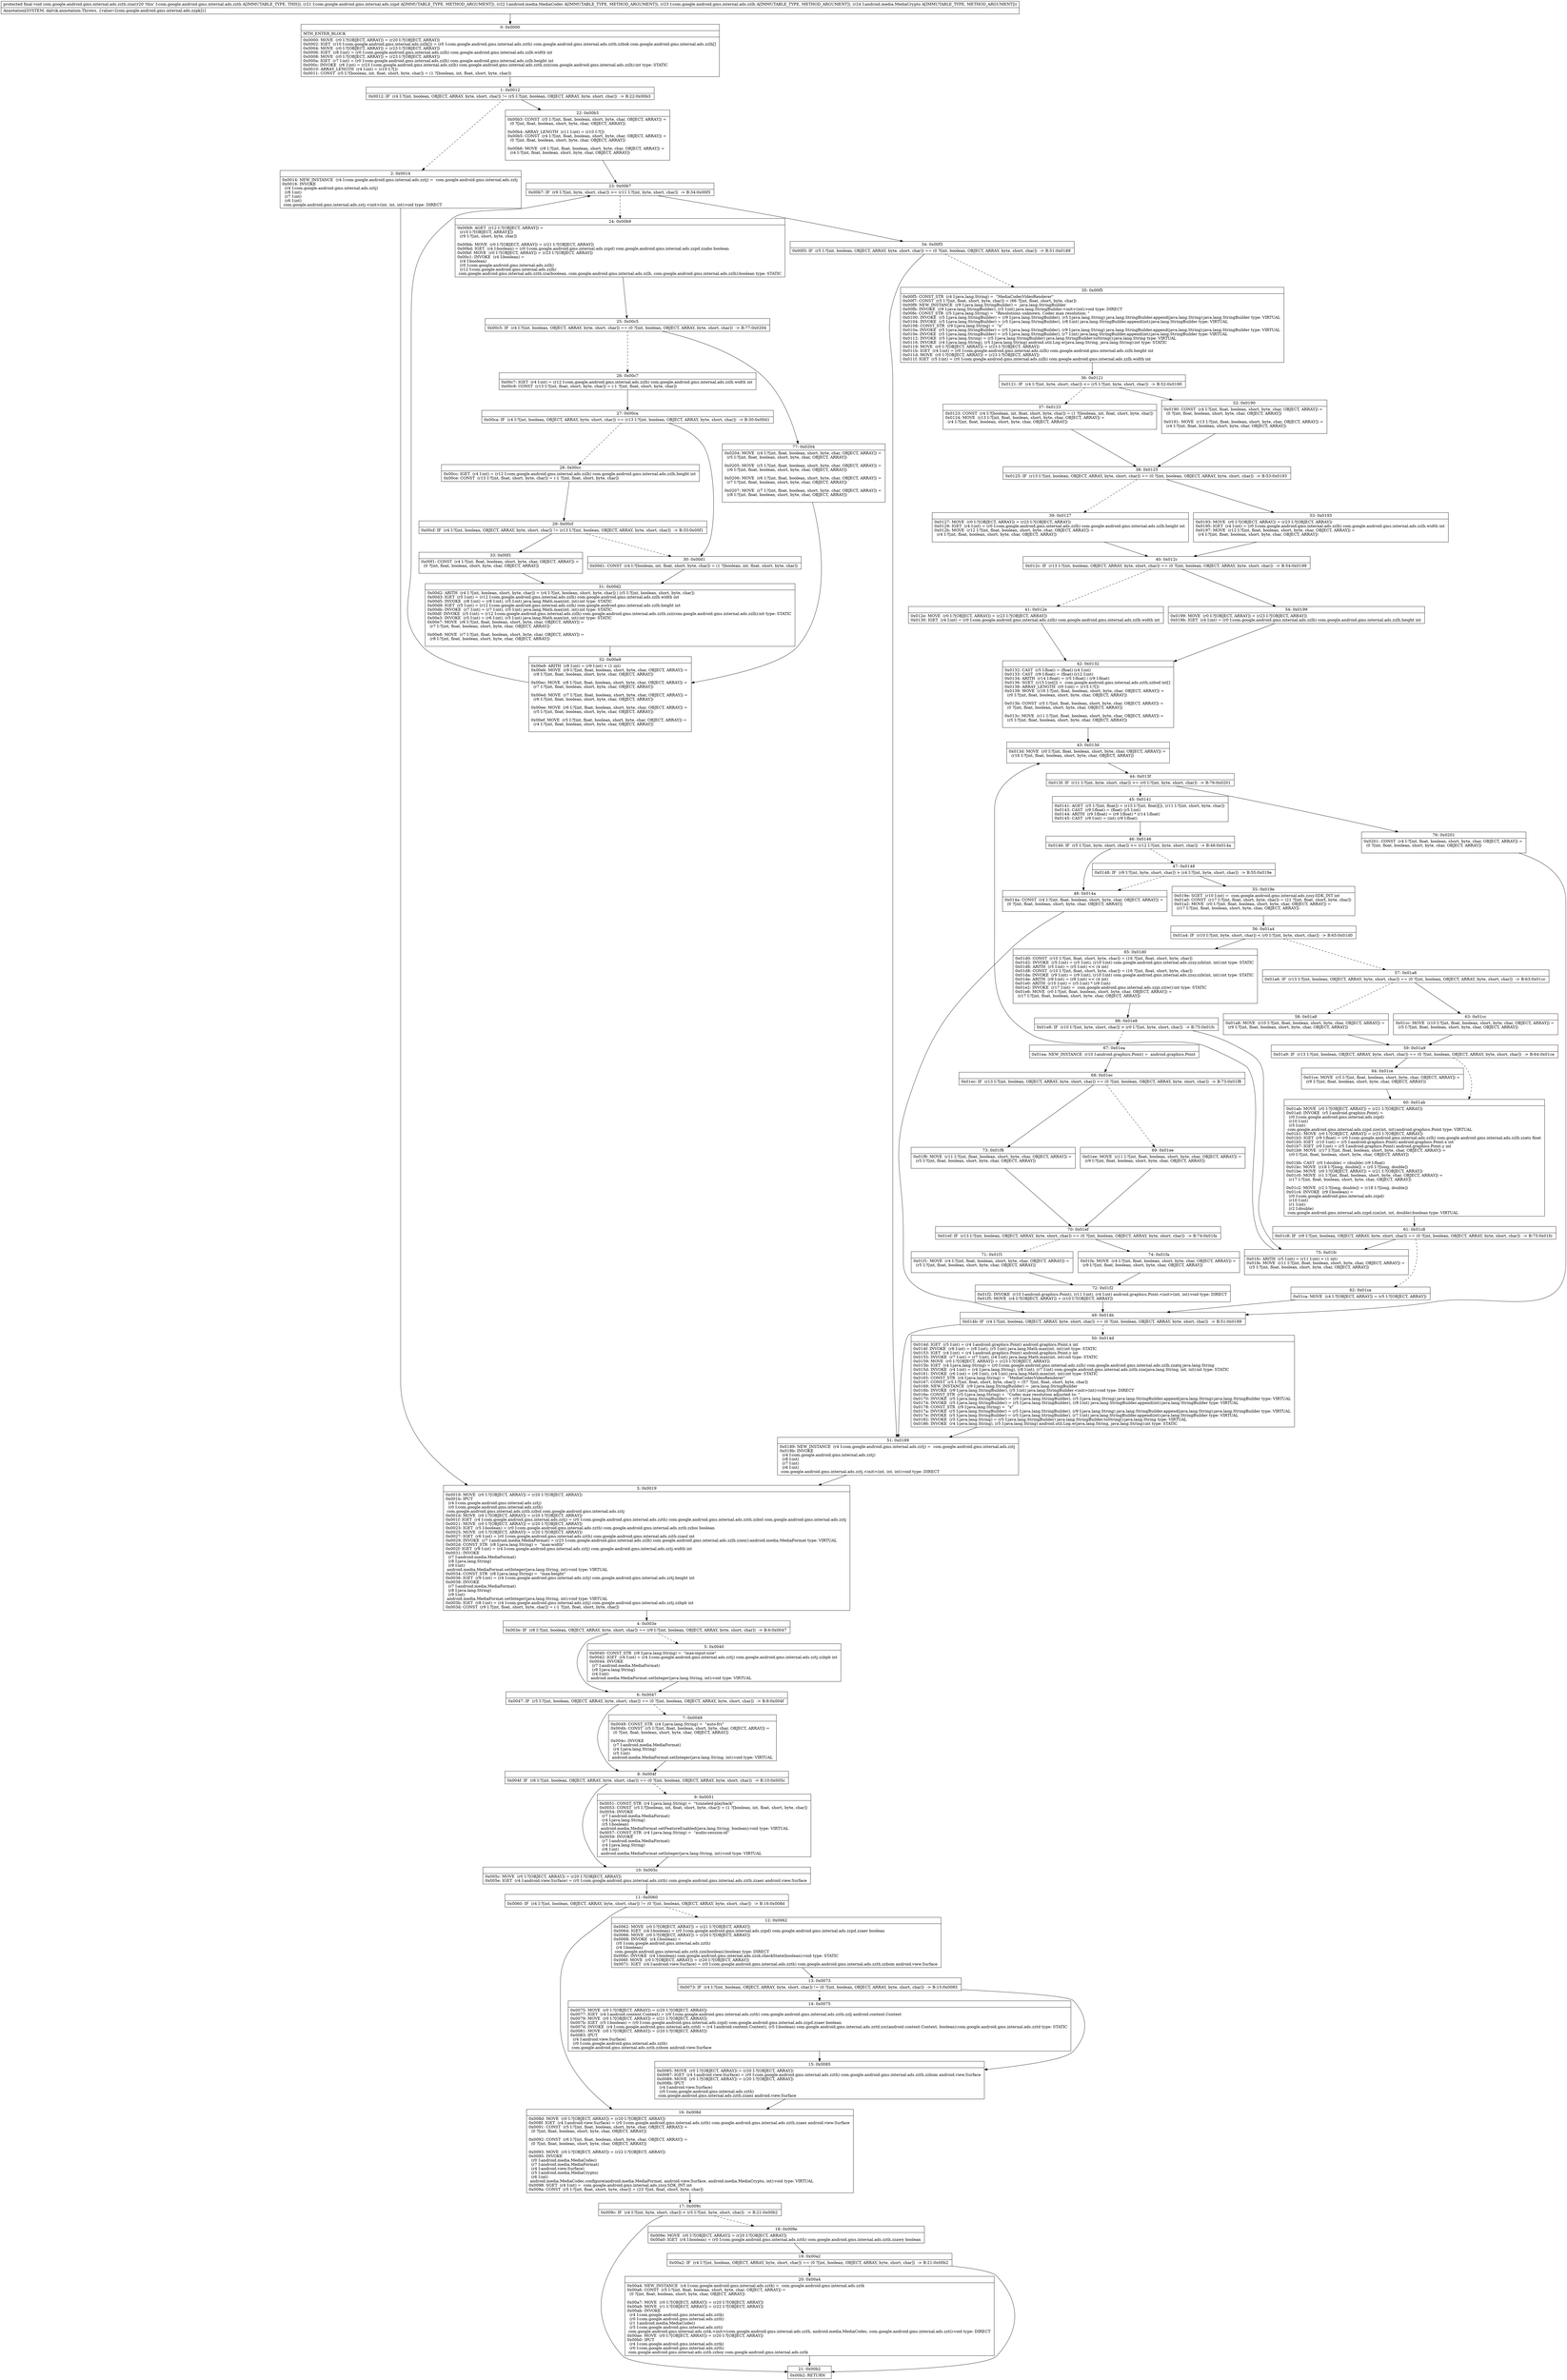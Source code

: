 digraph "CFG forcom.google.android.gms.internal.ads.zzth.zza(Lcom\/google\/android\/gms\/internal\/ads\/zzpd;Landroid\/media\/MediaCodec;Lcom\/google\/android\/gms\/internal\/ads\/zzlh;Landroid\/media\/MediaCrypto;)V" {
Node_0 [shape=record,label="{0\:\ 0x0000|MTH_ENTER_BLOCK\l|0x0000: MOVE  (r0 I:?[OBJECT, ARRAY]) = (r20 I:?[OBJECT, ARRAY]) \l0x0002: IGET  (r10 I:com.google.android.gms.internal.ads.zzlh[]) = (r0 I:com.google.android.gms.internal.ads.zzth) com.google.android.gms.internal.ads.zzth.zzbok com.google.android.gms.internal.ads.zzlh[] \l0x0004: MOVE  (r0 I:?[OBJECT, ARRAY]) = (r23 I:?[OBJECT, ARRAY]) \l0x0006: IGET  (r8 I:int) = (r0 I:com.google.android.gms.internal.ads.zzlh) com.google.android.gms.internal.ads.zzlh.width int \l0x0008: MOVE  (r0 I:?[OBJECT, ARRAY]) = (r23 I:?[OBJECT, ARRAY]) \l0x000a: IGET  (r7 I:int) = (r0 I:com.google.android.gms.internal.ads.zzlh) com.google.android.gms.internal.ads.zzlh.height int \l0x000c: INVOKE  (r6 I:int) = (r23 I:com.google.android.gms.internal.ads.zzlh) com.google.android.gms.internal.ads.zzth.zzi(com.google.android.gms.internal.ads.zzlh):int type: STATIC \l0x0010: ARRAY_LENGTH  (r4 I:int) = (r10 I:?[]) \l0x0011: CONST  (r5 I:?[boolean, int, float, short, byte, char]) = (1 ?[boolean, int, float, short, byte, char]) \l}"];
Node_1 [shape=record,label="{1\:\ 0x0012|0x0012: IF  (r4 I:?[int, boolean, OBJECT, ARRAY, byte, short, char]) != (r5 I:?[int, boolean, OBJECT, ARRAY, byte, short, char])  \-\> B:22:0x00b3 \l}"];
Node_2 [shape=record,label="{2\:\ 0x0014|0x0014: NEW_INSTANCE  (r4 I:com.google.android.gms.internal.ads.zztj) =  com.google.android.gms.internal.ads.zztj \l0x0016: INVOKE  \l  (r4 I:com.google.android.gms.internal.ads.zztj)\l  (r8 I:int)\l  (r7 I:int)\l  (r6 I:int)\l com.google.android.gms.internal.ads.zztj.\<init\>(int, int, int):void type: DIRECT \l}"];
Node_3 [shape=record,label="{3\:\ 0x0019|0x0019: MOVE  (r0 I:?[OBJECT, ARRAY]) = (r20 I:?[OBJECT, ARRAY]) \l0x001b: IPUT  \l  (r4 I:com.google.android.gms.internal.ads.zztj)\l  (r0 I:com.google.android.gms.internal.ads.zzth)\l com.google.android.gms.internal.ads.zzth.zzbol com.google.android.gms.internal.ads.zztj \l0x001d: MOVE  (r0 I:?[OBJECT, ARRAY]) = (r20 I:?[OBJECT, ARRAY]) \l0x001f: IGET  (r4 I:com.google.android.gms.internal.ads.zztj) = (r0 I:com.google.android.gms.internal.ads.zzth) com.google.android.gms.internal.ads.zzth.zzbol com.google.android.gms.internal.ads.zztj \l0x0021: MOVE  (r0 I:?[OBJECT, ARRAY]) = (r20 I:?[OBJECT, ARRAY]) \l0x0023: IGET  (r5 I:boolean) = (r0 I:com.google.android.gms.internal.ads.zzth) com.google.android.gms.internal.ads.zzth.zzboi boolean \l0x0025: MOVE  (r0 I:?[OBJECT, ARRAY]) = (r20 I:?[OBJECT, ARRAY]) \l0x0027: IGET  (r6 I:int) = (r0 I:com.google.android.gms.internal.ads.zzth) com.google.android.gms.internal.ads.zzth.zzaul int \l0x0029: INVOKE  (r7 I:android.media.MediaFormat) = (r23 I:com.google.android.gms.internal.ads.zzlh) com.google.android.gms.internal.ads.zzlh.zzen():android.media.MediaFormat type: VIRTUAL \l0x002d: CONST_STR  (r8 I:java.lang.String) =  \"max\-width\" \l0x002f: IGET  (r9 I:int) = (r4 I:com.google.android.gms.internal.ads.zztj) com.google.android.gms.internal.ads.zztj.width int \l0x0031: INVOKE  \l  (r7 I:android.media.MediaFormat)\l  (r8 I:java.lang.String)\l  (r9 I:int)\l android.media.MediaFormat.setInteger(java.lang.String, int):void type: VIRTUAL \l0x0034: CONST_STR  (r8 I:java.lang.String) =  \"max\-height\" \l0x0036: IGET  (r9 I:int) = (r4 I:com.google.android.gms.internal.ads.zztj) com.google.android.gms.internal.ads.zztj.height int \l0x0038: INVOKE  \l  (r7 I:android.media.MediaFormat)\l  (r8 I:java.lang.String)\l  (r9 I:int)\l android.media.MediaFormat.setInteger(java.lang.String, int):void type: VIRTUAL \l0x003b: IGET  (r8 I:int) = (r4 I:com.google.android.gms.internal.ads.zztj) com.google.android.gms.internal.ads.zztj.zzbpb int \l0x003d: CONST  (r9 I:?[int, float, short, byte, char]) = (\-1 ?[int, float, short, byte, char]) \l}"];
Node_4 [shape=record,label="{4\:\ 0x003e|0x003e: IF  (r8 I:?[int, boolean, OBJECT, ARRAY, byte, short, char]) == (r9 I:?[int, boolean, OBJECT, ARRAY, byte, short, char])  \-\> B:6:0x0047 \l}"];
Node_5 [shape=record,label="{5\:\ 0x0040|0x0040: CONST_STR  (r8 I:java.lang.String) =  \"max\-input\-size\" \l0x0042: IGET  (r4 I:int) = (r4 I:com.google.android.gms.internal.ads.zztj) com.google.android.gms.internal.ads.zztj.zzbpb int \l0x0044: INVOKE  \l  (r7 I:android.media.MediaFormat)\l  (r8 I:java.lang.String)\l  (r4 I:int)\l android.media.MediaFormat.setInteger(java.lang.String, int):void type: VIRTUAL \l}"];
Node_6 [shape=record,label="{6\:\ 0x0047|0x0047: IF  (r5 I:?[int, boolean, OBJECT, ARRAY, byte, short, char]) == (0 ?[int, boolean, OBJECT, ARRAY, byte, short, char])  \-\> B:8:0x004f \l}"];
Node_7 [shape=record,label="{7\:\ 0x0049|0x0049: CONST_STR  (r4 I:java.lang.String) =  \"auto\-frc\" \l0x004b: CONST  (r5 I:?[int, float, boolean, short, byte, char, OBJECT, ARRAY]) = \l  (0 ?[int, float, boolean, short, byte, char, OBJECT, ARRAY])\l \l0x004c: INVOKE  \l  (r7 I:android.media.MediaFormat)\l  (r4 I:java.lang.String)\l  (r5 I:int)\l android.media.MediaFormat.setInteger(java.lang.String, int):void type: VIRTUAL \l}"];
Node_8 [shape=record,label="{8\:\ 0x004f|0x004f: IF  (r6 I:?[int, boolean, OBJECT, ARRAY, byte, short, char]) == (0 ?[int, boolean, OBJECT, ARRAY, byte, short, char])  \-\> B:10:0x005c \l}"];
Node_9 [shape=record,label="{9\:\ 0x0051|0x0051: CONST_STR  (r4 I:java.lang.String) =  \"tunneled\-playback\" \l0x0053: CONST  (r5 I:?[boolean, int, float, short, byte, char]) = (1 ?[boolean, int, float, short, byte, char]) \l0x0054: INVOKE  \l  (r7 I:android.media.MediaFormat)\l  (r4 I:java.lang.String)\l  (r5 I:boolean)\l android.media.MediaFormat.setFeatureEnabled(java.lang.String, boolean):void type: VIRTUAL \l0x0057: CONST_STR  (r4 I:java.lang.String) =  \"audio\-session\-id\" \l0x0059: INVOKE  \l  (r7 I:android.media.MediaFormat)\l  (r4 I:java.lang.String)\l  (r6 I:int)\l android.media.MediaFormat.setInteger(java.lang.String, int):void type: VIRTUAL \l}"];
Node_10 [shape=record,label="{10\:\ 0x005c|0x005c: MOVE  (r0 I:?[OBJECT, ARRAY]) = (r20 I:?[OBJECT, ARRAY]) \l0x005e: IGET  (r4 I:android.view.Surface) = (r0 I:com.google.android.gms.internal.ads.zzth) com.google.android.gms.internal.ads.zzth.zzaez android.view.Surface \l}"];
Node_11 [shape=record,label="{11\:\ 0x0060|0x0060: IF  (r4 I:?[int, boolean, OBJECT, ARRAY, byte, short, char]) != (0 ?[int, boolean, OBJECT, ARRAY, byte, short, char])  \-\> B:16:0x008d \l}"];
Node_12 [shape=record,label="{12\:\ 0x0062|0x0062: MOVE  (r0 I:?[OBJECT, ARRAY]) = (r21 I:?[OBJECT, ARRAY]) \l0x0064: IGET  (r4 I:boolean) = (r0 I:com.google.android.gms.internal.ads.zzpd) com.google.android.gms.internal.ads.zzpd.zzaer boolean \l0x0066: MOVE  (r0 I:?[OBJECT, ARRAY]) = (r20 I:?[OBJECT, ARRAY]) \l0x0068: INVOKE  (r4 I:boolean) = \l  (r0 I:com.google.android.gms.internal.ads.zzth)\l  (r4 I:boolean)\l com.google.android.gms.internal.ads.zzth.zzn(boolean):boolean type: DIRECT \l0x006c: INVOKE  (r4 I:boolean) com.google.android.gms.internal.ads.zzsk.checkState(boolean):void type: STATIC \l0x006f: MOVE  (r0 I:?[OBJECT, ARRAY]) = (r20 I:?[OBJECT, ARRAY]) \l0x0071: IGET  (r4 I:android.view.Surface) = (r0 I:com.google.android.gms.internal.ads.zzth) com.google.android.gms.internal.ads.zzth.zzbom android.view.Surface \l}"];
Node_13 [shape=record,label="{13\:\ 0x0073|0x0073: IF  (r4 I:?[int, boolean, OBJECT, ARRAY, byte, short, char]) != (0 ?[int, boolean, OBJECT, ARRAY, byte, short, char])  \-\> B:15:0x0085 \l}"];
Node_14 [shape=record,label="{14\:\ 0x0075|0x0075: MOVE  (r0 I:?[OBJECT, ARRAY]) = (r20 I:?[OBJECT, ARRAY]) \l0x0077: IGET  (r4 I:android.content.Context) = (r0 I:com.google.android.gms.internal.ads.zzth) com.google.android.gms.internal.ads.zzth.zzlj android.content.Context \l0x0079: MOVE  (r0 I:?[OBJECT, ARRAY]) = (r21 I:?[OBJECT, ARRAY]) \l0x007b: IGET  (r5 I:boolean) = (r0 I:com.google.android.gms.internal.ads.zzpd) com.google.android.gms.internal.ads.zzpd.zzaer boolean \l0x007d: INVOKE  (r4 I:com.google.android.gms.internal.ads.zztd) = (r4 I:android.content.Context), (r5 I:boolean) com.google.android.gms.internal.ads.zztd.zzc(android.content.Context, boolean):com.google.android.gms.internal.ads.zztd type: STATIC \l0x0081: MOVE  (r0 I:?[OBJECT, ARRAY]) = (r20 I:?[OBJECT, ARRAY]) \l0x0083: IPUT  \l  (r4 I:android.view.Surface)\l  (r0 I:com.google.android.gms.internal.ads.zzth)\l com.google.android.gms.internal.ads.zzth.zzbom android.view.Surface \l}"];
Node_15 [shape=record,label="{15\:\ 0x0085|0x0085: MOVE  (r0 I:?[OBJECT, ARRAY]) = (r20 I:?[OBJECT, ARRAY]) \l0x0087: IGET  (r4 I:android.view.Surface) = (r0 I:com.google.android.gms.internal.ads.zzth) com.google.android.gms.internal.ads.zzth.zzbom android.view.Surface \l0x0089: MOVE  (r0 I:?[OBJECT, ARRAY]) = (r20 I:?[OBJECT, ARRAY]) \l0x008b: IPUT  \l  (r4 I:android.view.Surface)\l  (r0 I:com.google.android.gms.internal.ads.zzth)\l com.google.android.gms.internal.ads.zzth.zzaez android.view.Surface \l}"];
Node_16 [shape=record,label="{16\:\ 0x008d|0x008d: MOVE  (r0 I:?[OBJECT, ARRAY]) = (r20 I:?[OBJECT, ARRAY]) \l0x008f: IGET  (r4 I:android.view.Surface) = (r0 I:com.google.android.gms.internal.ads.zzth) com.google.android.gms.internal.ads.zzth.zzaez android.view.Surface \l0x0091: CONST  (r5 I:?[int, float, boolean, short, byte, char, OBJECT, ARRAY]) = \l  (0 ?[int, float, boolean, short, byte, char, OBJECT, ARRAY])\l \l0x0092: CONST  (r6 I:?[int, float, boolean, short, byte, char, OBJECT, ARRAY]) = \l  (0 ?[int, float, boolean, short, byte, char, OBJECT, ARRAY])\l \l0x0093: MOVE  (r0 I:?[OBJECT, ARRAY]) = (r22 I:?[OBJECT, ARRAY]) \l0x0095: INVOKE  \l  (r0 I:android.media.MediaCodec)\l  (r7 I:android.media.MediaFormat)\l  (r4 I:android.view.Surface)\l  (r5 I:android.media.MediaCrypto)\l  (r6 I:int)\l android.media.MediaCodec.configure(android.media.MediaFormat, android.view.Surface, android.media.MediaCrypto, int):void type: VIRTUAL \l0x0098: SGET  (r4 I:int) =  com.google.android.gms.internal.ads.zzsy.SDK_INT int \l0x009a: CONST  (r5 I:?[int, float, short, byte, char]) = (23 ?[int, float, short, byte, char]) \l}"];
Node_17 [shape=record,label="{17\:\ 0x009c|0x009c: IF  (r4 I:?[int, byte, short, char]) \< (r5 I:?[int, byte, short, char])  \-\> B:21:0x00b2 \l}"];
Node_18 [shape=record,label="{18\:\ 0x009e|0x009e: MOVE  (r0 I:?[OBJECT, ARRAY]) = (r20 I:?[OBJECT, ARRAY]) \l0x00a0: IGET  (r4 I:boolean) = (r0 I:com.google.android.gms.internal.ads.zzth) com.google.android.gms.internal.ads.zzth.zzawy boolean \l}"];
Node_19 [shape=record,label="{19\:\ 0x00a2|0x00a2: IF  (r4 I:?[int, boolean, OBJECT, ARRAY, byte, short, char]) == (0 ?[int, boolean, OBJECT, ARRAY, byte, short, char])  \-\> B:21:0x00b2 \l}"];
Node_20 [shape=record,label="{20\:\ 0x00a4|0x00a4: NEW_INSTANCE  (r4 I:com.google.android.gms.internal.ads.zztk) =  com.google.android.gms.internal.ads.zztk \l0x00a6: CONST  (r5 I:?[int, float, boolean, short, byte, char, OBJECT, ARRAY]) = \l  (0 ?[int, float, boolean, short, byte, char, OBJECT, ARRAY])\l \l0x00a7: MOVE  (r0 I:?[OBJECT, ARRAY]) = (r20 I:?[OBJECT, ARRAY]) \l0x00a9: MOVE  (r1 I:?[OBJECT, ARRAY]) = (r22 I:?[OBJECT, ARRAY]) \l0x00ab: INVOKE  \l  (r4 I:com.google.android.gms.internal.ads.zztk)\l  (r0 I:com.google.android.gms.internal.ads.zzth)\l  (r1 I:android.media.MediaCodec)\l  (r5 I:com.google.android.gms.internal.ads.zzti)\l com.google.android.gms.internal.ads.zztk.\<init\>(com.google.android.gms.internal.ads.zzth, android.media.MediaCodec, com.google.android.gms.internal.ads.zzti):void type: DIRECT \l0x00ae: MOVE  (r0 I:?[OBJECT, ARRAY]) = (r20 I:?[OBJECT, ARRAY]) \l0x00b0: IPUT  \l  (r4 I:com.google.android.gms.internal.ads.zztk)\l  (r0 I:com.google.android.gms.internal.ads.zzth)\l com.google.android.gms.internal.ads.zzth.zzboy com.google.android.gms.internal.ads.zztk \l}"];
Node_21 [shape=record,label="{21\:\ 0x00b2|0x00b2: RETURN   \l}"];
Node_22 [shape=record,label="{22\:\ 0x00b3|0x00b3: CONST  (r5 I:?[int, float, boolean, short, byte, char, OBJECT, ARRAY]) = \l  (0 ?[int, float, boolean, short, byte, char, OBJECT, ARRAY])\l \l0x00b4: ARRAY_LENGTH  (r11 I:int) = (r10 I:?[]) \l0x00b5: CONST  (r4 I:?[int, float, boolean, short, byte, char, OBJECT, ARRAY]) = \l  (0 ?[int, float, boolean, short, byte, char, OBJECT, ARRAY])\l \l0x00b6: MOVE  (r9 I:?[int, float, boolean, short, byte, char, OBJECT, ARRAY]) = \l  (r4 I:?[int, float, boolean, short, byte, char, OBJECT, ARRAY])\l \l}"];
Node_23 [shape=record,label="{23\:\ 0x00b7|0x00b7: IF  (r9 I:?[int, byte, short, char]) \>= (r11 I:?[int, byte, short, char])  \-\> B:34:0x00f3 \l}"];
Node_24 [shape=record,label="{24\:\ 0x00b9|0x00b9: AGET  (r12 I:?[OBJECT, ARRAY]) = \l  (r10 I:?[OBJECT, ARRAY][])\l  (r9 I:?[int, short, byte, char])\l \l0x00bb: MOVE  (r0 I:?[OBJECT, ARRAY]) = (r21 I:?[OBJECT, ARRAY]) \l0x00bd: IGET  (r4 I:boolean) = (r0 I:com.google.android.gms.internal.ads.zzpd) com.google.android.gms.internal.ads.zzpd.zzabo boolean \l0x00bf: MOVE  (r0 I:?[OBJECT, ARRAY]) = (r23 I:?[OBJECT, ARRAY]) \l0x00c1: INVOKE  (r4 I:boolean) = \l  (r4 I:boolean)\l  (r0 I:com.google.android.gms.internal.ads.zzlh)\l  (r12 I:com.google.android.gms.internal.ads.zzlh)\l com.google.android.gms.internal.ads.zzth.zza(boolean, com.google.android.gms.internal.ads.zzlh, com.google.android.gms.internal.ads.zzlh):boolean type: STATIC \l}"];
Node_25 [shape=record,label="{25\:\ 0x00c5|0x00c5: IF  (r4 I:?[int, boolean, OBJECT, ARRAY, byte, short, char]) == (0 ?[int, boolean, OBJECT, ARRAY, byte, short, char])  \-\> B:77:0x0204 \l}"];
Node_26 [shape=record,label="{26\:\ 0x00c7|0x00c7: IGET  (r4 I:int) = (r12 I:com.google.android.gms.internal.ads.zzlh) com.google.android.gms.internal.ads.zzlh.width int \l0x00c9: CONST  (r13 I:?[int, float, short, byte, char]) = (\-1 ?[int, float, short, byte, char]) \l}"];
Node_27 [shape=record,label="{27\:\ 0x00ca|0x00ca: IF  (r4 I:?[int, boolean, OBJECT, ARRAY, byte, short, char]) == (r13 I:?[int, boolean, OBJECT, ARRAY, byte, short, char])  \-\> B:30:0x00d1 \l}"];
Node_28 [shape=record,label="{28\:\ 0x00cc|0x00cc: IGET  (r4 I:int) = (r12 I:com.google.android.gms.internal.ads.zzlh) com.google.android.gms.internal.ads.zzlh.height int \l0x00ce: CONST  (r13 I:?[int, float, short, byte, char]) = (\-1 ?[int, float, short, byte, char]) \l}"];
Node_29 [shape=record,label="{29\:\ 0x00cf|0x00cf: IF  (r4 I:?[int, boolean, OBJECT, ARRAY, byte, short, char]) != (r13 I:?[int, boolean, OBJECT, ARRAY, byte, short, char])  \-\> B:33:0x00f1 \l}"];
Node_30 [shape=record,label="{30\:\ 0x00d1|0x00d1: CONST  (r4 I:?[boolean, int, float, short, byte, char]) = (1 ?[boolean, int, float, short, byte, char]) \l}"];
Node_31 [shape=record,label="{31\:\ 0x00d2|0x00d2: ARITH  (r4 I:?[int, boolean, short, byte, char]) = (r4 I:?[int, boolean, short, byte, char]) \| (r5 I:?[int, boolean, short, byte, char]) \l0x00d3: IGET  (r5 I:int) = (r12 I:com.google.android.gms.internal.ads.zzlh) com.google.android.gms.internal.ads.zzlh.width int \l0x00d5: INVOKE  (r8 I:int) = (r8 I:int), (r5 I:int) java.lang.Math.max(int, int):int type: STATIC \l0x00d9: IGET  (r5 I:int) = (r12 I:com.google.android.gms.internal.ads.zzlh) com.google.android.gms.internal.ads.zzlh.height int \l0x00db: INVOKE  (r7 I:int) = (r7 I:int), (r5 I:int) java.lang.Math.max(int, int):int type: STATIC \l0x00df: INVOKE  (r5 I:int) = (r12 I:com.google.android.gms.internal.ads.zzlh) com.google.android.gms.internal.ads.zzth.zzi(com.google.android.gms.internal.ads.zzlh):int type: STATIC \l0x00e3: INVOKE  (r5 I:int) = (r6 I:int), (r5 I:int) java.lang.Math.max(int, int):int type: STATIC \l0x00e7: MOVE  (r6 I:?[int, float, boolean, short, byte, char, OBJECT, ARRAY]) = \l  (r7 I:?[int, float, boolean, short, byte, char, OBJECT, ARRAY])\l \l0x00e8: MOVE  (r7 I:?[int, float, boolean, short, byte, char, OBJECT, ARRAY]) = \l  (r8 I:?[int, float, boolean, short, byte, char, OBJECT, ARRAY])\l \l}"];
Node_32 [shape=record,label="{32\:\ 0x00e9|0x00e9: ARITH  (r8 I:int) = (r9 I:int) + (1 int) \l0x00eb: MOVE  (r9 I:?[int, float, boolean, short, byte, char, OBJECT, ARRAY]) = \l  (r8 I:?[int, float, boolean, short, byte, char, OBJECT, ARRAY])\l \l0x00ec: MOVE  (r8 I:?[int, float, boolean, short, byte, char, OBJECT, ARRAY]) = \l  (r7 I:?[int, float, boolean, short, byte, char, OBJECT, ARRAY])\l \l0x00ed: MOVE  (r7 I:?[int, float, boolean, short, byte, char, OBJECT, ARRAY]) = \l  (r6 I:?[int, float, boolean, short, byte, char, OBJECT, ARRAY])\l \l0x00ee: MOVE  (r6 I:?[int, float, boolean, short, byte, char, OBJECT, ARRAY]) = \l  (r5 I:?[int, float, boolean, short, byte, char, OBJECT, ARRAY])\l \l0x00ef: MOVE  (r5 I:?[int, float, boolean, short, byte, char, OBJECT, ARRAY]) = \l  (r4 I:?[int, float, boolean, short, byte, char, OBJECT, ARRAY])\l \l}"];
Node_33 [shape=record,label="{33\:\ 0x00f1|0x00f1: CONST  (r4 I:?[int, float, boolean, short, byte, char, OBJECT, ARRAY]) = \l  (0 ?[int, float, boolean, short, byte, char, OBJECT, ARRAY])\l \l}"];
Node_34 [shape=record,label="{34\:\ 0x00f3|0x00f3: IF  (r5 I:?[int, boolean, OBJECT, ARRAY, byte, short, char]) == (0 ?[int, boolean, OBJECT, ARRAY, byte, short, char])  \-\> B:51:0x0189 \l}"];
Node_35 [shape=record,label="{35\:\ 0x00f5|0x00f5: CONST_STR  (r4 I:java.lang.String) =  \"MediaCodecVideoRenderer\" \l0x00f7: CONST  (r5 I:?[int, float, short, byte, char]) = (66 ?[int, float, short, byte, char]) \l0x00f9: NEW_INSTANCE  (r9 I:java.lang.StringBuilder) =  java.lang.StringBuilder \l0x00fb: INVOKE  (r9 I:java.lang.StringBuilder), (r5 I:int) java.lang.StringBuilder.\<init\>(int):void type: DIRECT \l0x00fe: CONST_STR  (r5 I:java.lang.String) =  \"Resolutions unknown. Codec max resolution: \" \l0x0100: INVOKE  (r5 I:java.lang.StringBuilder) = (r9 I:java.lang.StringBuilder), (r5 I:java.lang.String) java.lang.StringBuilder.append(java.lang.String):java.lang.StringBuilder type: VIRTUAL \l0x0104: INVOKE  (r5 I:java.lang.StringBuilder) = (r5 I:java.lang.StringBuilder), (r8 I:int) java.lang.StringBuilder.append(int):java.lang.StringBuilder type: VIRTUAL \l0x0108: CONST_STR  (r9 I:java.lang.String) =  \"x\" \l0x010a: INVOKE  (r5 I:java.lang.StringBuilder) = (r5 I:java.lang.StringBuilder), (r9 I:java.lang.String) java.lang.StringBuilder.append(java.lang.String):java.lang.StringBuilder type: VIRTUAL \l0x010e: INVOKE  (r5 I:java.lang.StringBuilder) = (r5 I:java.lang.StringBuilder), (r7 I:int) java.lang.StringBuilder.append(int):java.lang.StringBuilder type: VIRTUAL \l0x0112: INVOKE  (r5 I:java.lang.String) = (r5 I:java.lang.StringBuilder) java.lang.StringBuilder.toString():java.lang.String type: VIRTUAL \l0x0116: INVOKE  (r4 I:java.lang.String), (r5 I:java.lang.String) android.util.Log.w(java.lang.String, java.lang.String):int type: STATIC \l0x0119: MOVE  (r0 I:?[OBJECT, ARRAY]) = (r23 I:?[OBJECT, ARRAY]) \l0x011b: IGET  (r4 I:int) = (r0 I:com.google.android.gms.internal.ads.zzlh) com.google.android.gms.internal.ads.zzlh.height int \l0x011d: MOVE  (r0 I:?[OBJECT, ARRAY]) = (r23 I:?[OBJECT, ARRAY]) \l0x011f: IGET  (r5 I:int) = (r0 I:com.google.android.gms.internal.ads.zzlh) com.google.android.gms.internal.ads.zzlh.width int \l}"];
Node_36 [shape=record,label="{36\:\ 0x0121|0x0121: IF  (r4 I:?[int, byte, short, char]) \<= (r5 I:?[int, byte, short, char])  \-\> B:52:0x0190 \l}"];
Node_37 [shape=record,label="{37\:\ 0x0123|0x0123: CONST  (r4 I:?[boolean, int, float, short, byte, char]) = (1 ?[boolean, int, float, short, byte, char]) \l0x0124: MOVE  (r13 I:?[int, float, boolean, short, byte, char, OBJECT, ARRAY]) = \l  (r4 I:?[int, float, boolean, short, byte, char, OBJECT, ARRAY])\l \l}"];
Node_38 [shape=record,label="{38\:\ 0x0125|0x0125: IF  (r13 I:?[int, boolean, OBJECT, ARRAY, byte, short, char]) == (0 ?[int, boolean, OBJECT, ARRAY, byte, short, char])  \-\> B:53:0x0193 \l}"];
Node_39 [shape=record,label="{39\:\ 0x0127|0x0127: MOVE  (r0 I:?[OBJECT, ARRAY]) = (r23 I:?[OBJECT, ARRAY]) \l0x0129: IGET  (r4 I:int) = (r0 I:com.google.android.gms.internal.ads.zzlh) com.google.android.gms.internal.ads.zzlh.height int \l0x012b: MOVE  (r12 I:?[int, float, boolean, short, byte, char, OBJECT, ARRAY]) = \l  (r4 I:?[int, float, boolean, short, byte, char, OBJECT, ARRAY])\l \l}"];
Node_40 [shape=record,label="{40\:\ 0x012c|0x012c: IF  (r13 I:?[int, boolean, OBJECT, ARRAY, byte, short, char]) == (0 ?[int, boolean, OBJECT, ARRAY, byte, short, char])  \-\> B:54:0x0199 \l}"];
Node_41 [shape=record,label="{41\:\ 0x012e|0x012e: MOVE  (r0 I:?[OBJECT, ARRAY]) = (r23 I:?[OBJECT, ARRAY]) \l0x0130: IGET  (r4 I:int) = (r0 I:com.google.android.gms.internal.ads.zzlh) com.google.android.gms.internal.ads.zzlh.width int \l}"];
Node_42 [shape=record,label="{42\:\ 0x0132|0x0132: CAST  (r5 I:float) = (float) (r4 I:int) \l0x0133: CAST  (r9 I:float) = (float) (r12 I:int) \l0x0134: ARITH  (r14 I:float) = (r5 I:float) \/ (r9 I:float) \l0x0136: SGET  (r15 I:int[]) =  com.google.android.gms.internal.ads.zzth.zzbod int[] \l0x0138: ARRAY_LENGTH  (r0 I:int) = (r15 I:?[]) \l0x0139: MOVE  (r16 I:?[int, float, boolean, short, byte, char, OBJECT, ARRAY]) = \l  (r0 I:?[int, float, boolean, short, byte, char, OBJECT, ARRAY])\l \l0x013b: CONST  (r5 I:?[int, float, boolean, short, byte, char, OBJECT, ARRAY]) = \l  (0 ?[int, float, boolean, short, byte, char, OBJECT, ARRAY])\l \l0x013c: MOVE  (r11 I:?[int, float, boolean, short, byte, char, OBJECT, ARRAY]) = \l  (r5 I:?[int, float, boolean, short, byte, char, OBJECT, ARRAY])\l \l}"];
Node_43 [shape=record,label="{43\:\ 0x013d|0x013d: MOVE  (r0 I:?[int, float, boolean, short, byte, char, OBJECT, ARRAY]) = \l  (r16 I:?[int, float, boolean, short, byte, char, OBJECT, ARRAY])\l \l}"];
Node_44 [shape=record,label="{44\:\ 0x013f|0x013f: IF  (r11 I:?[int, byte, short, char]) \>= (r0 I:?[int, byte, short, char])  \-\> B:76:0x0201 \l}"];
Node_45 [shape=record,label="{45\:\ 0x0141|0x0141: AGET  (r5 I:?[int, float]) = (r15 I:?[int, float][]), (r11 I:?[int, short, byte, char]) \l0x0143: CAST  (r9 I:float) = (float) (r5 I:int) \l0x0144: ARITH  (r9 I:float) = (r9 I:float) * (r14 I:float) \l0x0145: CAST  (r9 I:int) = (int) (r9 I:float) \l}"];
Node_46 [shape=record,label="{46\:\ 0x0146|0x0146: IF  (r5 I:?[int, byte, short, char]) \<= (r12 I:?[int, byte, short, char])  \-\> B:48:0x014a \l}"];
Node_47 [shape=record,label="{47\:\ 0x0148|0x0148: IF  (r9 I:?[int, byte, short, char]) \> (r4 I:?[int, byte, short, char])  \-\> B:55:0x019e \l}"];
Node_48 [shape=record,label="{48\:\ 0x014a|0x014a: CONST  (r4 I:?[int, float, boolean, short, byte, char, OBJECT, ARRAY]) = \l  (0 ?[int, float, boolean, short, byte, char, OBJECT, ARRAY])\l \l}"];
Node_49 [shape=record,label="{49\:\ 0x014b|0x014b: IF  (r4 I:?[int, boolean, OBJECT, ARRAY, byte, short, char]) == (0 ?[int, boolean, OBJECT, ARRAY, byte, short, char])  \-\> B:51:0x0189 \l}"];
Node_50 [shape=record,label="{50\:\ 0x014d|0x014d: IGET  (r5 I:int) = (r4 I:android.graphics.Point) android.graphics.Point.x int \l0x014f: INVOKE  (r8 I:int) = (r8 I:int), (r5 I:int) java.lang.Math.max(int, int):int type: STATIC \l0x0153: IGET  (r4 I:int) = (r4 I:android.graphics.Point) android.graphics.Point.y int \l0x0155: INVOKE  (r7 I:int) = (r7 I:int), (r4 I:int) java.lang.Math.max(int, int):int type: STATIC \l0x0159: MOVE  (r0 I:?[OBJECT, ARRAY]) = (r23 I:?[OBJECT, ARRAY]) \l0x015b: IGET  (r4 I:java.lang.String) = (r0 I:com.google.android.gms.internal.ads.zzlh) com.google.android.gms.internal.ads.zzlh.zzatq java.lang.String \l0x015d: INVOKE  (r4 I:int) = (r4 I:java.lang.String), (r8 I:int), (r7 I:int) com.google.android.gms.internal.ads.zzth.zza(java.lang.String, int, int):int type: STATIC \l0x0161: INVOKE  (r6 I:int) = (r6 I:int), (r4 I:int) java.lang.Math.max(int, int):int type: STATIC \l0x0165: CONST_STR  (r4 I:java.lang.String) =  \"MediaCodecVideoRenderer\" \l0x0167: CONST  (r5 I:?[int, float, short, byte, char]) = (57 ?[int, float, short, byte, char]) \l0x0169: NEW_INSTANCE  (r9 I:java.lang.StringBuilder) =  java.lang.StringBuilder \l0x016b: INVOKE  (r9 I:java.lang.StringBuilder), (r5 I:int) java.lang.StringBuilder.\<init\>(int):void type: DIRECT \l0x016e: CONST_STR  (r5 I:java.lang.String) =  \"Codec max resolution adjusted to: \" \l0x0170: INVOKE  (r5 I:java.lang.StringBuilder) = (r9 I:java.lang.StringBuilder), (r5 I:java.lang.String) java.lang.StringBuilder.append(java.lang.String):java.lang.StringBuilder type: VIRTUAL \l0x0174: INVOKE  (r5 I:java.lang.StringBuilder) = (r5 I:java.lang.StringBuilder), (r8 I:int) java.lang.StringBuilder.append(int):java.lang.StringBuilder type: VIRTUAL \l0x0178: CONST_STR  (r9 I:java.lang.String) =  \"x\" \l0x017a: INVOKE  (r5 I:java.lang.StringBuilder) = (r5 I:java.lang.StringBuilder), (r9 I:java.lang.String) java.lang.StringBuilder.append(java.lang.String):java.lang.StringBuilder type: VIRTUAL \l0x017e: INVOKE  (r5 I:java.lang.StringBuilder) = (r5 I:java.lang.StringBuilder), (r7 I:int) java.lang.StringBuilder.append(int):java.lang.StringBuilder type: VIRTUAL \l0x0182: INVOKE  (r5 I:java.lang.String) = (r5 I:java.lang.StringBuilder) java.lang.StringBuilder.toString():java.lang.String type: VIRTUAL \l0x0186: INVOKE  (r4 I:java.lang.String), (r5 I:java.lang.String) android.util.Log.w(java.lang.String, java.lang.String):int type: STATIC \l}"];
Node_51 [shape=record,label="{51\:\ 0x0189|0x0189: NEW_INSTANCE  (r4 I:com.google.android.gms.internal.ads.zztj) =  com.google.android.gms.internal.ads.zztj \l0x018b: INVOKE  \l  (r4 I:com.google.android.gms.internal.ads.zztj)\l  (r8 I:int)\l  (r7 I:int)\l  (r6 I:int)\l com.google.android.gms.internal.ads.zztj.\<init\>(int, int, int):void type: DIRECT \l}"];
Node_52 [shape=record,label="{52\:\ 0x0190|0x0190: CONST  (r4 I:?[int, float, boolean, short, byte, char, OBJECT, ARRAY]) = \l  (0 ?[int, float, boolean, short, byte, char, OBJECT, ARRAY])\l \l0x0191: MOVE  (r13 I:?[int, float, boolean, short, byte, char, OBJECT, ARRAY]) = \l  (r4 I:?[int, float, boolean, short, byte, char, OBJECT, ARRAY])\l \l}"];
Node_53 [shape=record,label="{53\:\ 0x0193|0x0193: MOVE  (r0 I:?[OBJECT, ARRAY]) = (r23 I:?[OBJECT, ARRAY]) \l0x0195: IGET  (r4 I:int) = (r0 I:com.google.android.gms.internal.ads.zzlh) com.google.android.gms.internal.ads.zzlh.width int \l0x0197: MOVE  (r12 I:?[int, float, boolean, short, byte, char, OBJECT, ARRAY]) = \l  (r4 I:?[int, float, boolean, short, byte, char, OBJECT, ARRAY])\l \l}"];
Node_54 [shape=record,label="{54\:\ 0x0199|0x0199: MOVE  (r0 I:?[OBJECT, ARRAY]) = (r23 I:?[OBJECT, ARRAY]) \l0x019b: IGET  (r4 I:int) = (r0 I:com.google.android.gms.internal.ads.zzlh) com.google.android.gms.internal.ads.zzlh.height int \l}"];
Node_55 [shape=record,label="{55\:\ 0x019e|0x019e: SGET  (r10 I:int) =  com.google.android.gms.internal.ads.zzsy.SDK_INT int \l0x01a0: CONST  (r17 I:?[int, float, short, byte, char]) = (21 ?[int, float, short, byte, char]) \l0x01a2: MOVE  (r0 I:?[int, float, boolean, short, byte, char, OBJECT, ARRAY]) = \l  (r17 I:?[int, float, boolean, short, byte, char, OBJECT, ARRAY])\l \l}"];
Node_56 [shape=record,label="{56\:\ 0x01a4|0x01a4: IF  (r10 I:?[int, byte, short, char]) \< (r0 I:?[int, byte, short, char])  \-\> B:65:0x01d0 \l}"];
Node_57 [shape=record,label="{57\:\ 0x01a6|0x01a6: IF  (r13 I:?[int, boolean, OBJECT, ARRAY, byte, short, char]) == (0 ?[int, boolean, OBJECT, ARRAY, byte, short, char])  \-\> B:63:0x01cc \l}"];
Node_58 [shape=record,label="{58\:\ 0x01a8|0x01a8: MOVE  (r10 I:?[int, float, boolean, short, byte, char, OBJECT, ARRAY]) = \l  (r9 I:?[int, float, boolean, short, byte, char, OBJECT, ARRAY])\l \l}"];
Node_59 [shape=record,label="{59\:\ 0x01a9|0x01a9: IF  (r13 I:?[int, boolean, OBJECT, ARRAY, byte, short, char]) == (0 ?[int, boolean, OBJECT, ARRAY, byte, short, char])  \-\> B:64:0x01ce \l}"];
Node_60 [shape=record,label="{60\:\ 0x01ab|0x01ab: MOVE  (r0 I:?[OBJECT, ARRAY]) = (r21 I:?[OBJECT, ARRAY]) \l0x01ad: INVOKE  (r5 I:android.graphics.Point) = \l  (r0 I:com.google.android.gms.internal.ads.zzpd)\l  (r10 I:int)\l  (r5 I:int)\l com.google.android.gms.internal.ads.zzpd.zze(int, int):android.graphics.Point type: VIRTUAL \l0x01b1: MOVE  (r0 I:?[OBJECT, ARRAY]) = (r23 I:?[OBJECT, ARRAY]) \l0x01b3: IGET  (r9 I:float) = (r0 I:com.google.android.gms.internal.ads.zzlh) com.google.android.gms.internal.ads.zzlh.zzats float \l0x01b5: IGET  (r10 I:int) = (r5 I:android.graphics.Point) android.graphics.Point.x int \l0x01b7: IGET  (r0 I:int) = (r5 I:android.graphics.Point) android.graphics.Point.y int \l0x01b9: MOVE  (r17 I:?[int, float, boolean, short, byte, char, OBJECT, ARRAY]) = \l  (r0 I:?[int, float, boolean, short, byte, char, OBJECT, ARRAY])\l \l0x01bb: CAST  (r0 I:double) = (double) (r9 I:float) \l0x01bc: MOVE  (r18 I:?[long, double]) = (r0 I:?[long, double]) \l0x01be: MOVE  (r0 I:?[OBJECT, ARRAY]) = (r21 I:?[OBJECT, ARRAY]) \l0x01c0: MOVE  (r1 I:?[int, float, boolean, short, byte, char, OBJECT, ARRAY]) = \l  (r17 I:?[int, float, boolean, short, byte, char, OBJECT, ARRAY])\l \l0x01c2: MOVE  (r2 I:?[long, double]) = (r18 I:?[long, double]) \l0x01c4: INVOKE  (r9 I:boolean) = \l  (r0 I:com.google.android.gms.internal.ads.zzpd)\l  (r10 I:int)\l  (r1 I:int)\l  (r2 I:double)\l com.google.android.gms.internal.ads.zzpd.zza(int, int, double):boolean type: VIRTUAL \l}"];
Node_61 [shape=record,label="{61\:\ 0x01c8|0x01c8: IF  (r9 I:?[int, boolean, OBJECT, ARRAY, byte, short, char]) == (0 ?[int, boolean, OBJECT, ARRAY, byte, short, char])  \-\> B:75:0x01fc \l}"];
Node_62 [shape=record,label="{62\:\ 0x01ca|0x01ca: MOVE  (r4 I:?[OBJECT, ARRAY]) = (r5 I:?[OBJECT, ARRAY]) \l}"];
Node_63 [shape=record,label="{63\:\ 0x01cc|0x01cc: MOVE  (r10 I:?[int, float, boolean, short, byte, char, OBJECT, ARRAY]) = \l  (r5 I:?[int, float, boolean, short, byte, char, OBJECT, ARRAY])\l \l}"];
Node_64 [shape=record,label="{64\:\ 0x01ce|0x01ce: MOVE  (r5 I:?[int, float, boolean, short, byte, char, OBJECT, ARRAY]) = \l  (r9 I:?[int, float, boolean, short, byte, char, OBJECT, ARRAY])\l \l}"];
Node_65 [shape=record,label="{65\:\ 0x01d0|0x01d0: CONST  (r10 I:?[int, float, short, byte, char]) = (16 ?[int, float, short, byte, char]) \l0x01d2: INVOKE  (r5 I:int) = (r5 I:int), (r10 I:int) com.google.android.gms.internal.ads.zzsy.zzb(int, int):int type: STATIC \l0x01d6: ARITH  (r5 I:int) = (r5 I:int) \<\< (4 int) \l0x01d8: CONST  (r10 I:?[int, float, short, byte, char]) = (16 ?[int, float, short, byte, char]) \l0x01da: INVOKE  (r9 I:int) = (r9 I:int), (r10 I:int) com.google.android.gms.internal.ads.zzsy.zzb(int, int):int type: STATIC \l0x01de: ARITH  (r9 I:int) = (r9 I:int) \<\< (4 int) \l0x01e0: ARITH  (r10 I:int) = (r5 I:int) * (r9 I:int) \l0x01e2: INVOKE  (r17 I:int) =  com.google.android.gms.internal.ads.zzpi.zziw():int type: STATIC \l0x01e6: MOVE  (r0 I:?[int, float, boolean, short, byte, char, OBJECT, ARRAY]) = \l  (r17 I:?[int, float, boolean, short, byte, char, OBJECT, ARRAY])\l \l}"];
Node_66 [shape=record,label="{66\:\ 0x01e8|0x01e8: IF  (r10 I:?[int, byte, short, char]) \> (r0 I:?[int, byte, short, char])  \-\> B:75:0x01fc \l}"];
Node_67 [shape=record,label="{67\:\ 0x01ea|0x01ea: NEW_INSTANCE  (r10 I:android.graphics.Point) =  android.graphics.Point \l}"];
Node_68 [shape=record,label="{68\:\ 0x01ec|0x01ec: IF  (r13 I:?[int, boolean, OBJECT, ARRAY, byte, short, char]) == (0 ?[int, boolean, OBJECT, ARRAY, byte, short, char])  \-\> B:73:0x01f8 \l}"];
Node_69 [shape=record,label="{69\:\ 0x01ee|0x01ee: MOVE  (r11 I:?[int, float, boolean, short, byte, char, OBJECT, ARRAY]) = \l  (r9 I:?[int, float, boolean, short, byte, char, OBJECT, ARRAY])\l \l}"];
Node_70 [shape=record,label="{70\:\ 0x01ef|0x01ef: IF  (r13 I:?[int, boolean, OBJECT, ARRAY, byte, short, char]) == (0 ?[int, boolean, OBJECT, ARRAY, byte, short, char])  \-\> B:74:0x01fa \l}"];
Node_71 [shape=record,label="{71\:\ 0x01f1|0x01f1: MOVE  (r4 I:?[int, float, boolean, short, byte, char, OBJECT, ARRAY]) = \l  (r5 I:?[int, float, boolean, short, byte, char, OBJECT, ARRAY])\l \l}"];
Node_72 [shape=record,label="{72\:\ 0x01f2|0x01f2: INVOKE  (r10 I:android.graphics.Point), (r11 I:int), (r4 I:int) android.graphics.Point.\<init\>(int, int):void type: DIRECT \l0x01f5: MOVE  (r4 I:?[OBJECT, ARRAY]) = (r10 I:?[OBJECT, ARRAY]) \l}"];
Node_73 [shape=record,label="{73\:\ 0x01f8|0x01f8: MOVE  (r11 I:?[int, float, boolean, short, byte, char, OBJECT, ARRAY]) = \l  (r5 I:?[int, float, boolean, short, byte, char, OBJECT, ARRAY])\l \l}"];
Node_74 [shape=record,label="{74\:\ 0x01fa|0x01fa: MOVE  (r4 I:?[int, float, boolean, short, byte, char, OBJECT, ARRAY]) = \l  (r9 I:?[int, float, boolean, short, byte, char, OBJECT, ARRAY])\l \l}"];
Node_75 [shape=record,label="{75\:\ 0x01fc|0x01fc: ARITH  (r5 I:int) = (r11 I:int) + (1 int) \l0x01fe: MOVE  (r11 I:?[int, float, boolean, short, byte, char, OBJECT, ARRAY]) = \l  (r5 I:?[int, float, boolean, short, byte, char, OBJECT, ARRAY])\l \l}"];
Node_76 [shape=record,label="{76\:\ 0x0201|0x0201: CONST  (r4 I:?[int, float, boolean, short, byte, char, OBJECT, ARRAY]) = \l  (0 ?[int, float, boolean, short, byte, char, OBJECT, ARRAY])\l \l}"];
Node_77 [shape=record,label="{77\:\ 0x0204|0x0204: MOVE  (r4 I:?[int, float, boolean, short, byte, char, OBJECT, ARRAY]) = \l  (r5 I:?[int, float, boolean, short, byte, char, OBJECT, ARRAY])\l \l0x0205: MOVE  (r5 I:?[int, float, boolean, short, byte, char, OBJECT, ARRAY]) = \l  (r6 I:?[int, float, boolean, short, byte, char, OBJECT, ARRAY])\l \l0x0206: MOVE  (r6 I:?[int, float, boolean, short, byte, char, OBJECT, ARRAY]) = \l  (r7 I:?[int, float, boolean, short, byte, char, OBJECT, ARRAY])\l \l0x0207: MOVE  (r7 I:?[int, float, boolean, short, byte, char, OBJECT, ARRAY]) = \l  (r8 I:?[int, float, boolean, short, byte, char, OBJECT, ARRAY])\l \l}"];
MethodNode[shape=record,label="{protected final void com.google.android.gms.internal.ads.zzth.zza((r20 'this' I:com.google.android.gms.internal.ads.zzth A[IMMUTABLE_TYPE, THIS]), (r21 I:com.google.android.gms.internal.ads.zzpd A[IMMUTABLE_TYPE, METHOD_ARGUMENT]), (r22 I:android.media.MediaCodec A[IMMUTABLE_TYPE, METHOD_ARGUMENT]), (r23 I:com.google.android.gms.internal.ads.zzlh A[IMMUTABLE_TYPE, METHOD_ARGUMENT]), (r24 I:android.media.MediaCrypto A[IMMUTABLE_TYPE, METHOD_ARGUMENT]))  | Annotation[SYSTEM, dalvik.annotation.Throws, \{value=[com.google.android.gms.internal.ads.zzpk]\}]\l}"];
MethodNode -> Node_0;
Node_0 -> Node_1;
Node_1 -> Node_2[style=dashed];
Node_1 -> Node_22;
Node_2 -> Node_3;
Node_3 -> Node_4;
Node_4 -> Node_5[style=dashed];
Node_4 -> Node_6;
Node_5 -> Node_6;
Node_6 -> Node_7[style=dashed];
Node_6 -> Node_8;
Node_7 -> Node_8;
Node_8 -> Node_9[style=dashed];
Node_8 -> Node_10;
Node_9 -> Node_10;
Node_10 -> Node_11;
Node_11 -> Node_12[style=dashed];
Node_11 -> Node_16;
Node_12 -> Node_13;
Node_13 -> Node_14[style=dashed];
Node_13 -> Node_15;
Node_14 -> Node_15;
Node_15 -> Node_16;
Node_16 -> Node_17;
Node_17 -> Node_18[style=dashed];
Node_17 -> Node_21;
Node_18 -> Node_19;
Node_19 -> Node_20[style=dashed];
Node_19 -> Node_21;
Node_20 -> Node_21;
Node_22 -> Node_23;
Node_23 -> Node_24[style=dashed];
Node_23 -> Node_34;
Node_24 -> Node_25;
Node_25 -> Node_26[style=dashed];
Node_25 -> Node_77;
Node_26 -> Node_27;
Node_27 -> Node_28[style=dashed];
Node_27 -> Node_30;
Node_28 -> Node_29;
Node_29 -> Node_30[style=dashed];
Node_29 -> Node_33;
Node_30 -> Node_31;
Node_31 -> Node_32;
Node_32 -> Node_23;
Node_33 -> Node_31;
Node_34 -> Node_35[style=dashed];
Node_34 -> Node_51;
Node_35 -> Node_36;
Node_36 -> Node_37[style=dashed];
Node_36 -> Node_52;
Node_37 -> Node_38;
Node_38 -> Node_39[style=dashed];
Node_38 -> Node_53;
Node_39 -> Node_40;
Node_40 -> Node_41[style=dashed];
Node_40 -> Node_54;
Node_41 -> Node_42;
Node_42 -> Node_43;
Node_43 -> Node_44;
Node_44 -> Node_45[style=dashed];
Node_44 -> Node_76;
Node_45 -> Node_46;
Node_46 -> Node_47[style=dashed];
Node_46 -> Node_48;
Node_47 -> Node_48[style=dashed];
Node_47 -> Node_55;
Node_48 -> Node_49;
Node_49 -> Node_50[style=dashed];
Node_49 -> Node_51;
Node_50 -> Node_51;
Node_51 -> Node_3;
Node_52 -> Node_38;
Node_53 -> Node_40;
Node_54 -> Node_42;
Node_55 -> Node_56;
Node_56 -> Node_57[style=dashed];
Node_56 -> Node_65;
Node_57 -> Node_58[style=dashed];
Node_57 -> Node_63;
Node_58 -> Node_59;
Node_59 -> Node_60[style=dashed];
Node_59 -> Node_64;
Node_60 -> Node_61;
Node_61 -> Node_62[style=dashed];
Node_61 -> Node_75;
Node_62 -> Node_49;
Node_63 -> Node_59;
Node_64 -> Node_60;
Node_65 -> Node_66;
Node_66 -> Node_67[style=dashed];
Node_66 -> Node_75;
Node_67 -> Node_68;
Node_68 -> Node_69[style=dashed];
Node_68 -> Node_73;
Node_69 -> Node_70;
Node_70 -> Node_71[style=dashed];
Node_70 -> Node_74;
Node_71 -> Node_72;
Node_72 -> Node_49;
Node_73 -> Node_70;
Node_74 -> Node_72;
Node_75 -> Node_43;
Node_76 -> Node_49;
Node_77 -> Node_32;
}

